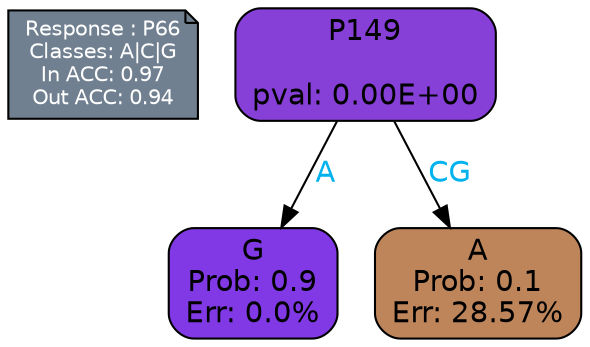 digraph Tree {
node [shape=box, style="filled, rounded", color="black", fontname=helvetica] ;
graph [ranksep=equally, splines=polylines, bgcolor=transparent, dpi=600] ;
edge [fontname=helvetica] ;
LEGEND [label="Response : P66
Classes: A|C|G
In ACC: 0.97
Out ACC: 0.94
",shape=note,align=left,style=filled,fillcolor="slategray",fontcolor="white",fontsize=10];1 [label="P149

pval: 0.00E+00", fillcolor="#8740d7"] ;
2 [label="G
Prob: 0.9
Err: 0.0%", fillcolor="#8139e5"] ;
3 [label="A
Prob: 0.1
Err: 28.57%", fillcolor="#be855b"] ;
1 -> 2 [label="A",fontcolor=deepskyblue2] ;
1 -> 3 [label="CG",fontcolor=deepskyblue2] ;
{rank = same; 2;3;}{rank = same; LEGEND;1;}}